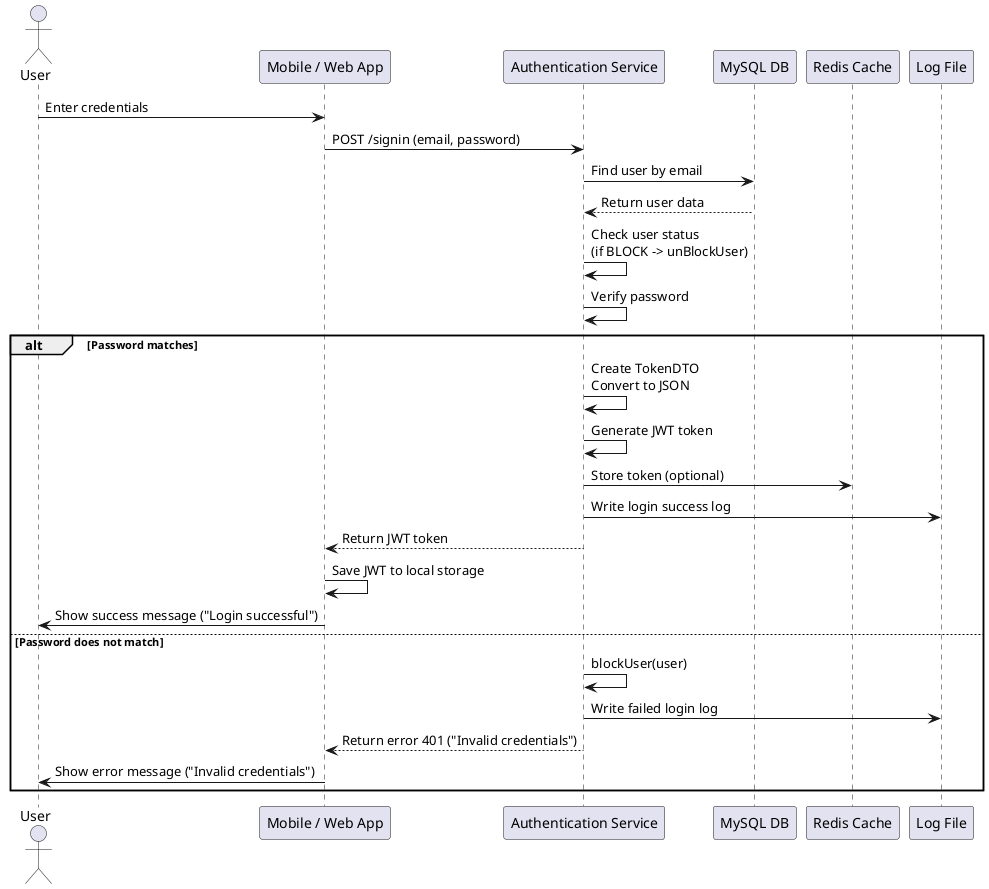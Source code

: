 @startuml
actor User as user
participant "Mobile / Web App" as app
participant "Authentication Service" as authService
participant "MySQL DB" as db
participant "Redis Cache" as cache
participant "Log File" as log

user -> app: Enter credentials
app -> authService: POST /signin (email, password)

authService -> db: Find user by email
db --> authService: Return user data

authService -> authService: Check user status\n(if BLOCK -> unBlockUser)

authService -> authService: Verify password
alt Password matches
    authService -> authService: Create TokenDTO\nConvert to JSON
    authService -> authService: Generate JWT token
    authService -> cache: Store token (optional)
    authService -> log: Write login success log
    authService --> app: Return JWT token
    app -> app: Save JWT to local storage
    app -> user: Show success message ("Login successful")
else Password does not match
    authService -> authService: blockUser(user)
    authService -> log: Write failed login log
    authService --> app: Return error 401 ("Invalid credentials")
    app -> user: Show error message ("Invalid credentials")
end
@enduml
